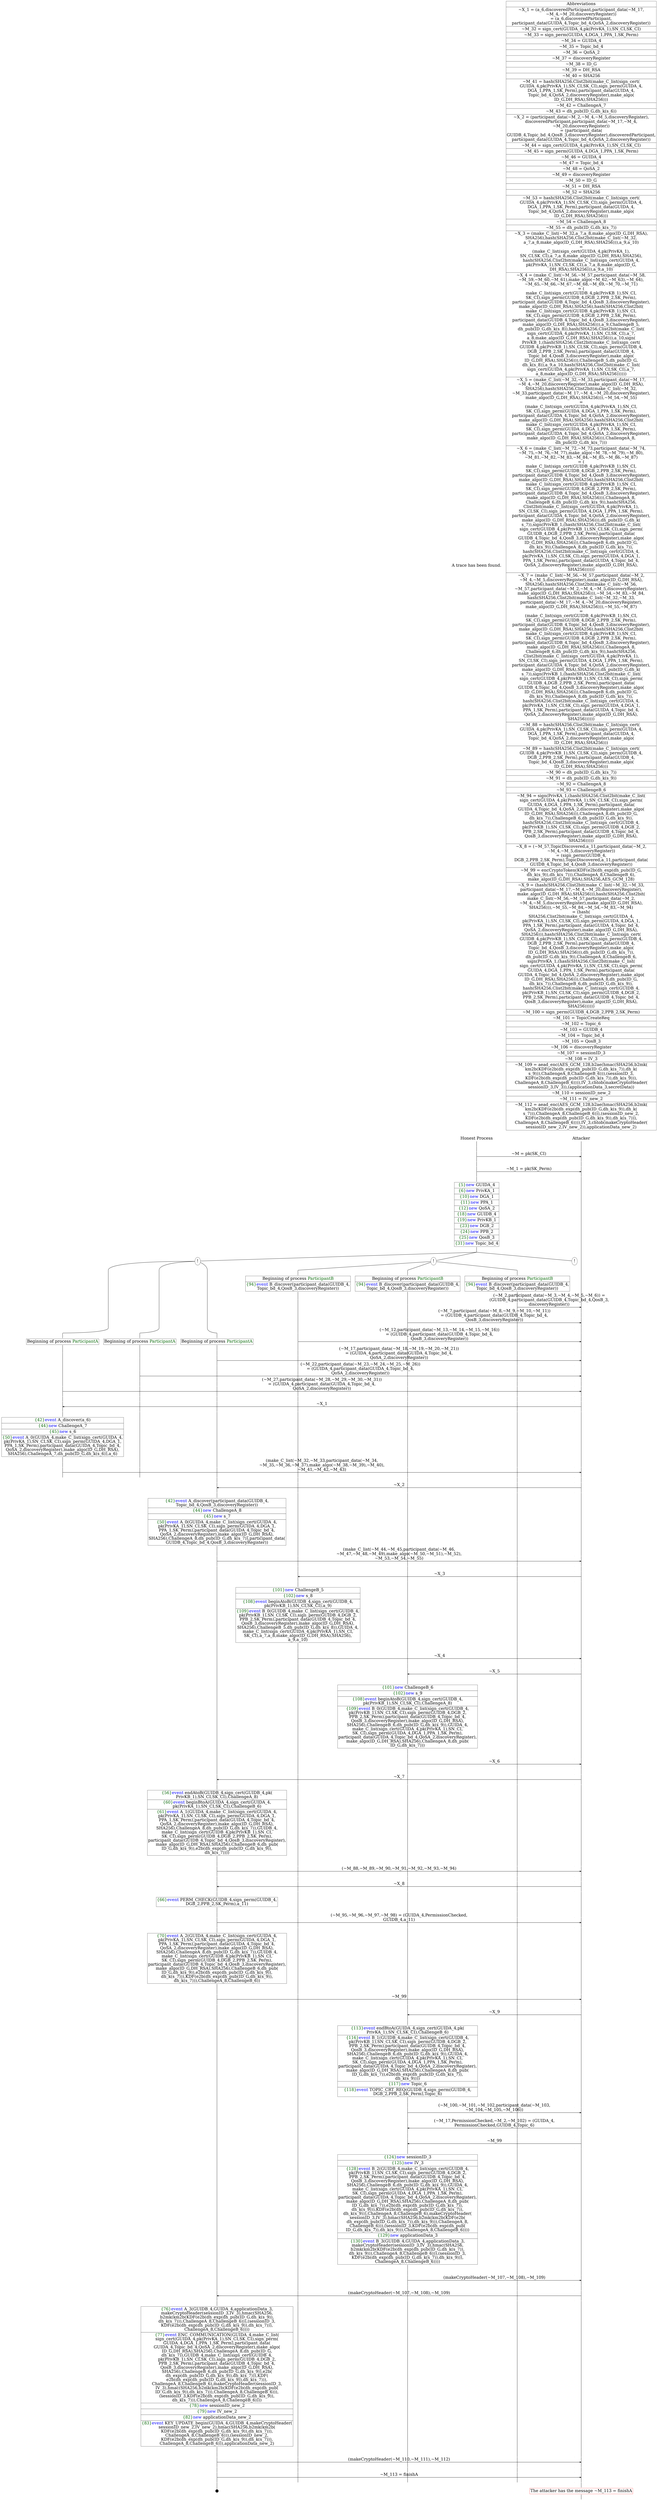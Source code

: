 digraph {
graph [ordering = out]
edge [arrowhead = none, penwidth = 1.6, fontsize = 30]
node [shape = point, width = 0, height = 0, fontsize = 30]
Trace [label = <A trace has been found.<br/>
>, shape = plaintext]
P0__0 [label = "Honest Process", shape = plaintext]
P__0 [label = "Attacker", shape = plaintext]
Trace -> P0__0 [label = "", style = invisible, weight = 100]{rank = same; P0__0 P__0}
P0__0 -> P0__1 [label = <>, weight = 100]
P0__1 -> P0__2 [label = <>, weight = 100]
P__0 -> P__1 [label = <>, weight = 100]
{rank = same; P__1 P0__2}
P0__2 -> P0__3 [label = <>, weight = 100]
P__1 -> P__2 [label = <>, weight = 100]
{rank = same; P__2 P0__3}
P0__3 -> P__2 [label = <~M = pk(SK_CI)>, arrowhead = normal]
P0__3 -> P0__4 [label = <>, weight = 100]
P__2 -> P__3 [label = <>, weight = 100]
{rank = same; P__3 P0__4}
P0__4 -> P0__5 [label = <>, weight = 100]
P__3 -> P__4 [label = <>, weight = 100]
{rank = same; P__4 P0__5}
P0__5 -> P0__6 [label = <>, weight = 100]
P__4 -> P__5 [label = <>, weight = 100]
{rank = same; P__5 P0__6}
P0__6 -> P__5 [label = <~M_1 = pk(SK_Perm)>, arrowhead = normal]
P0__6 -> P0__7 [label = <>, weight = 100]
P__5 -> P__6 [label = <>, weight = 100]
{rank = same; P__6 P0__7}
P0__7 -> P0__8 [label = <>, weight = 100]
P0__8 [shape = plaintext, label = <<TABLE BORDER="0" CELLBORDER="1" CELLSPACING="0" CELLPADDING="4"> <TR><TD><FONT COLOR="darkgreen">{5}</FONT><FONT COLOR="blue">new </FONT>GUIDA_4</TD></TR><TR><TD><FONT COLOR="darkgreen">{6}</FONT><FONT COLOR="blue">new </FONT>PrivKA_1</TD></TR><TR><TD><FONT COLOR="darkgreen">{10}</FONT><FONT COLOR="blue">new </FONT>DGA_1</TD></TR><TR><TD><FONT COLOR="darkgreen">{11}</FONT><FONT COLOR="blue">new </FONT>PPA_1</TD></TR><TR><TD><FONT COLOR="darkgreen">{12}</FONT><FONT COLOR="blue">new </FONT>QoSA_2</TD></TR><TR><TD><FONT COLOR="darkgreen">{18}</FONT><FONT COLOR="blue">new </FONT>GUIDB_4</TD></TR><TR><TD><FONT COLOR="darkgreen">{19}</FONT><FONT COLOR="blue">new </FONT>PrivKB_1</TD></TR><TR><TD><FONT COLOR="darkgreen">{23}</FONT><FONT COLOR="blue">new </FONT>DGB_2</TD></TR><TR><TD><FONT COLOR="darkgreen">{24}</FONT><FONT COLOR="blue">new </FONT>PPB_2</TD></TR><TR><TD><FONT COLOR="darkgreen">{25}</FONT><FONT COLOR="blue">new </FONT>QosB_3</TD></TR><TR><TD><FONT COLOR="darkgreen">{31}</FONT><FONT COLOR="blue">new </FONT>Topic_bd_4</TD></TR></TABLE>>]
P0__8 -> P0__9 [label = <>, weight = 100]
/*RPar */
P0__9 -> P0_2__9 [label = <>]
P0__9 -> P0_1__9 [label = <>]
P0__9 -> P0_0__9 [label = <>]
P0__9 [label = "", fixedsize = false, width = 0, height = 0, shape = none]
{rank = same; P0_0__9 P0_1__9 P0_2__9}
P0_0__9 [label = "!", shape = ellipse]
P0_1__9 [label = "!", shape = ellipse]
{rank = same; P0_1_2__9 P0_1_1__9 P0_1_0__9}
P0_1_2__9 [label = "", fixedsize = false, width = 0, height = 0, shape = none]
P0_1__9 -> P0_1_2__9 [label = <>]
P0_1_1__9 [label = "", fixedsize = false, width = 0, height = 0, shape = none]
P0_1__9 -> P0_1_1__9 [label = <>]
P0_1_0__9 [label = "", fixedsize = false, width = 0, height = 0, shape = none]
P0_1__9 -> P0_1_0__9 [label = <>]
P0_1_0__9 -> P0_1_0__10 [label = <>, weight = 100]
P0_1_0__10 [shape = plaintext, label = <<TABLE BORDER="0" CELLBORDER="1" CELLSPACING="0" CELLPADDING="4"> <TR><TD>Beginning of process <FONT COLOR="darkgreen">ParticipantB</FONT></TD></TR><TR><TD><FONT COLOR="darkgreen">{94}</FONT><FONT COLOR="blue">event</FONT> B_discover(participant_data(GUIDB_4,<br/>
Topic_bd_4,QosB_3,discoveryRegister))</TD></TR></TABLE>>]
P0_1_0__10 -> P0_1_0__11 [label = <>, weight = 100]
P0_1_0__11 -> P0_1_0__12 [label = <>, weight = 100]
P0_0__10 [label = "", style = invisible]
P0_0__9 -> P0_0__10 [label = <>, weight = 100, style = invisible]
P__6 -> P__7 [label = <>, weight = 100]
{rank = same; P__7 P0_0__10 P0_1_0__12}
P0_1_0__12 -> P0_1_0__13 [label = <>, weight = 100]
P__7 -> P__8 [label = <>, weight = 100]
{rank = same; P__8 P0_1_0__13}
P0_1_0__13 -> P__8 [label = <(~M_2,participant_data(~M_3,~M_4,~M_5,~M_6)) =<br/>
(GUIDB_4,participant_data(GUIDB_4,Topic_bd_4,QosB_3,<br/>
discoveryRegister))>, arrowhead = normal]
P0_1_0__13 -> P0_1_0__14 [label = <>, weight = 100]
P0_0__11 [label = "", style = invisible]
P0_0__10 -> P0_0__11 [label = <>, weight = 100, style = invisible]
P__8 -> P__9 [label = <>, weight = 100]
{rank = same; P__9 P0_0__11 P0_1_0__14}
P0_1_1__9 -> P0_1_1__10 [label = <>, weight = 100]
P0_1_1__10 [shape = plaintext, label = <<TABLE BORDER="0" CELLBORDER="1" CELLSPACING="0" CELLPADDING="4"> <TR><TD>Beginning of process <FONT COLOR="darkgreen">ParticipantB</FONT></TD></TR><TR><TD><FONT COLOR="darkgreen">{94}</FONT><FONT COLOR="blue">event</FONT> B_discover(participant_data(GUIDB_4,<br/>
Topic_bd_4,QosB_3,discoveryRegister))</TD></TR></TABLE>>]
P0_1_1__10 -> P0_1_1__11 [label = <>, weight = 100]
P0_1_1__11 -> P0_1_1__12 [label = <>, weight = 100]
P0_1_0__14 -> P0_1_0__15 [label = <>, weight = 100]
P0_0__12 [label = "", style = invisible]
P0_0__11 -> P0_0__12 [label = <>, weight = 100, style = invisible]
P__9 -> P__10 [label = <>, weight = 100]
{rank = same; P__10 P0_0__12 P0_1_0__15 P0_1_1__12}
P0_1_1__12 -> P0_1_1__13 [label = <>, weight = 100]
P__10 -> P__11 [label = <>, weight = 100]
{rank = same; P__11 P0_1_1__13}
P0_1_1__13 -> P__11 [label = <(~M_7,participant_data(~M_8,~M_9,~M_10,~M_11))<br/>
= (GUIDB_4,participant_data(GUIDB_4,Topic_bd_4,<br/>
QosB_3,discoveryRegister))>, arrowhead = normal]
P0_1_1__13 -> P0_1_1__14 [label = <>, weight = 100]
P0_1_0__15 -> P0_1_0__16 [label = <>, weight = 100]
P0_0__13 [label = "", style = invisible]
P0_0__12 -> P0_0__13 [label = <>, weight = 100, style = invisible]
P__11 -> P__12 [label = <>, weight = 100]
{rank = same; P__12 P0_0__13 P0_1_0__16 P0_1_1__14}
P0_1_2__9 -> P0_1_2__10 [label = <>, weight = 100]
P0_1_2__10 [shape = plaintext, label = <<TABLE BORDER="0" CELLBORDER="1" CELLSPACING="0" CELLPADDING="4"> <TR><TD>Beginning of process <FONT COLOR="darkgreen">ParticipantB</FONT></TD></TR><TR><TD><FONT COLOR="darkgreen">{94}</FONT><FONT COLOR="blue">event</FONT> B_discover(participant_data(GUIDB_4,<br/>
Topic_bd_4,QosB_3,discoveryRegister))</TD></TR></TABLE>>]
P0_1_2__10 -> P0_1_2__11 [label = <>, weight = 100]
P0_1_2__11 -> P0_1_2__12 [label = <>, weight = 100]
P0_1_1__14 -> P0_1_1__15 [label = <>, weight = 100]
P0_1_0__16 -> P0_1_0__17 [label = <>, weight = 100]
P0_0__14 [label = "", style = invisible]
P0_0__13 -> P0_0__14 [label = <>, weight = 100, style = invisible]
P__12 -> P__13 [label = <>, weight = 100]
{rank = same; P__13 P0_0__14 P0_1_0__17 P0_1_1__15 P0_1_2__12}
P0_1_2__12 -> P0_1_2__13 [label = <>, weight = 100]
P__13 -> P__14 [label = <>, weight = 100]
{rank = same; P__14 P0_1_2__13}
P0_1_2__13 -> P__14 [label = <(~M_12,participant_data(~M_13,~M_14,~M_15,~M_16))<br/>
= (GUIDB_4,participant_data(GUIDB_4,Topic_bd_4,<br/>
QosB_3,discoveryRegister))>, arrowhead = normal]
P0_1_2__13 -> P0_1_2__14 [label = <>, weight = 100]
P0_1_1__15 -> P0_1_1__16 [label = <>, weight = 100]
P0_1_0__17 -> P0_1_0__18 [label = <>, weight = 100]
P0_0__15 [label = "", style = invisible]
P0_0__14 -> P0_0__15 [label = <>, weight = 100, style = invisible]
P__14 -> P__15 [label = <>, weight = 100]
{rank = same; P__15 P0_0__15 P0_1_0__18 P0_1_1__16 P0_1_2__14}
P0_2__9 [label = "!", shape = ellipse]
{rank = same; P0_2_2__9 P0_2_1__9 P0_2_0__9}
P0_2_2__9 [label = "", fixedsize = false, width = 0, height = 0, shape = none]
P0_2__9 -> P0_2_2__9 [label = <>]
P0_2_1__9 [label = "", fixedsize = false, width = 0, height = 0, shape = none]
P0_2__9 -> P0_2_1__9 [label = <>]
P0_2_0__9 [label = "", fixedsize = false, width = 0, height = 0, shape = none]
P0_2__9 -> P0_2_0__9 [label = <>]
P0_2_0__9 -> P0_2_0__10 [label = <>, weight = 100]
P0_2_0__10 [shape = plaintext, label = <<TABLE BORDER="0" CELLBORDER="1" CELLSPACING="0" CELLPADDING="4"> <TR><TD>Beginning of process <FONT COLOR="darkgreen">ParticipantA</FONT></TD></TR></TABLE>>]
P0_2_0__10 -> P0_2_0__11 [label = <>, weight = 100]
P0_2_0__11 -> P0_2_0__12 [label = <>, weight = 100]
P0_1_2__14 -> P0_1_2__15 [label = <>, weight = 100]
P0_1_1__16 -> P0_1_1__17 [label = <>, weight = 100]
P0_1_0__18 -> P0_1_0__19 [label = <>, weight = 100]
P0_0__16 [label = "", style = invisible]
P0_0__15 -> P0_0__16 [label = <>, weight = 100, style = invisible]
P__15 -> P__16 [label = <>, weight = 100]
{rank = same; P__16 P0_0__16 P0_1_0__19 P0_1_1__17 P0_1_2__15 P0_2_0__12}
P0_2_0__12 -> P0_2_0__13 [label = <>, weight = 100]
P__16 -> P__17 [label = <>, weight = 100]
{rank = same; P__17 P0_2_0__13}
P0_2_0__13 -> P__17 [label = <(~M_17,participant_data(~M_18,~M_19,~M_20,~M_21))<br/>
= (GUIDA_4,participant_data(GUIDA_4,Topic_bd_4,<br/>
QoSA_2,discoveryRegister))>, arrowhead = normal]
P0_2_0__13 -> P0_2_0__14 [label = <>, weight = 100]
P0_1_2__15 -> P0_1_2__16 [label = <>, weight = 100]
P0_1_1__17 -> P0_1_1__18 [label = <>, weight = 100]
P0_1_0__19 -> P0_1_0__20 [label = <>, weight = 100]
P0_0__17 [label = "", style = invisible]
P0_0__16 -> P0_0__17 [label = <>, weight = 100, style = invisible]
P__17 -> P__18 [label = <>, weight = 100]
{rank = same; P__18 P0_0__17 P0_1_0__20 P0_1_1__18 P0_1_2__16 P0_2_0__14}
P0_2_1__9 -> P0_2_1__10 [label = <>, weight = 100]
P0_2_1__10 [shape = plaintext, label = <<TABLE BORDER="0" CELLBORDER="1" CELLSPACING="0" CELLPADDING="4"> <TR><TD>Beginning of process <FONT COLOR="darkgreen">ParticipantA</FONT></TD></TR></TABLE>>]
P0_2_1__10 -> P0_2_1__11 [label = <>, weight = 100]
P0_2_1__11 -> P0_2_1__12 [label = <>, weight = 100]
P0_2_0__14 -> P0_2_0__15 [label = <>, weight = 100]
P0_1_2__16 -> P0_1_2__17 [label = <>, weight = 100]
P0_1_1__18 -> P0_1_1__19 [label = <>, weight = 100]
P0_1_0__20 -> P0_1_0__21 [label = <>, weight = 100]
P0_0__18 [label = "", style = invisible]
P0_0__17 -> P0_0__18 [label = <>, weight = 100, style = invisible]
P__18 -> P__19 [label = <>, weight = 100]
{rank = same; P__19 P0_0__18 P0_1_0__21 P0_1_1__19 P0_1_2__17 P0_2_0__15 P0_2_1__12}
P0_2_1__12 -> P0_2_1__13 [label = <>, weight = 100]
P__19 -> P__20 [label = <>, weight = 100]
{rank = same; P__20 P0_2_1__13}
P0_2_1__13 -> P__20 [label = <(~M_22,participant_data(~M_23,~M_24,~M_25,~M_26))<br/>
= (GUIDA_4,participant_data(GUIDA_4,Topic_bd_4,<br/>
QoSA_2,discoveryRegister))>, arrowhead = normal]
P0_2_1__13 -> P0_2_1__14 [label = <>, weight = 100]
P0_2_0__15 -> P0_2_0__16 [label = <>, weight = 100]
P0_1_2__17 -> P0_1_2__18 [label = <>, weight = 100]
P0_1_1__19 -> P0_1_1__20 [label = <>, weight = 100]
P0_1_0__21 -> P0_1_0__22 [label = <>, weight = 100]
P0_0__19 [label = "", style = invisible]
P0_0__18 -> P0_0__19 [label = <>, weight = 100, style = invisible]
P__20 -> P__21 [label = <>, weight = 100]
{rank = same; P__21 P0_0__19 P0_1_0__22 P0_1_1__20 P0_1_2__18 P0_2_0__16 P0_2_1__14}
P0_2_2__9 -> P0_2_2__10 [label = <>, weight = 100]
P0_2_2__10 [shape = plaintext, label = <<TABLE BORDER="0" CELLBORDER="1" CELLSPACING="0" CELLPADDING="4"> <TR><TD>Beginning of process <FONT COLOR="darkgreen">ParticipantA</FONT></TD></TR></TABLE>>]
P0_2_2__10 -> P0_2_2__11 [label = <>, weight = 100]
P0_2_2__11 -> P0_2_2__12 [label = <>, weight = 100]
P0_2_1__14 -> P0_2_1__15 [label = <>, weight = 100]
P0_2_0__16 -> P0_2_0__17 [label = <>, weight = 100]
P0_1_2__18 -> P0_1_2__19 [label = <>, weight = 100]
P0_1_1__20 -> P0_1_1__21 [label = <>, weight = 100]
P0_1_0__22 -> P0_1_0__23 [label = <>, weight = 100]
P0_0__20 [label = "", style = invisible]
P0_0__19 -> P0_0__20 [label = <>, weight = 100, style = invisible]
P__21 -> P__22 [label = <>, weight = 100]
{rank = same; P__22 P0_0__20 P0_1_0__23 P0_1_1__21 P0_1_2__19 P0_2_0__17 P0_2_1__15 P0_2_2__12}
P0_2_2__12 -> P0_2_2__13 [label = <>, weight = 100]
P__22 -> P__23 [label = <>, weight = 100]
{rank = same; P__23 P0_2_2__13}
P0_2_2__13 -> P__23 [label = <(~M_27,participant_data(~M_28,~M_29,~M_30,~M_31))<br/>
= (GUIDA_4,participant_data(GUIDA_4,Topic_bd_4,<br/>
QoSA_2,discoveryRegister))>, arrowhead = normal]
P0_2_2__13 -> P0_2_2__14 [label = <>, weight = 100]
P0_2_1__15 -> P0_2_1__16 [label = <>, weight = 100]
P0_2_0__17 -> P0_2_0__18 [label = <>, weight = 100]
P0_1_2__19 -> P0_1_2__20 [label = <>, weight = 100]
P0_1_1__21 -> P0_1_1__22 [label = <>, weight = 100]
P0_1_0__23 -> P0_1_0__24 [label = <>, weight = 100]
P0_0__21 [label = "", style = invisible]
P0_0__20 -> P0_0__21 [label = <>, weight = 100, style = invisible]
P__23 -> P__24 [label = <>, weight = 100]
{rank = same; P__24 P0_0__21 P0_1_0__24 P0_1_1__22 P0_1_2__20 P0_2_0__18 P0_2_1__16 P0_2_2__14}
P0_2_2__14 -> P0_2_2__15 [label = <>, weight = 100]
P0_2_1__16 -> P0_2_1__17 [label = <>, weight = 100]
P0_2_0__18 -> P0_2_0__19 [label = <>, weight = 100]
P0_1_2__20 -> P0_1_2__21 [label = <>, weight = 100]
P0_1_1__22 -> P0_1_1__23 [label = <>, weight = 100]
P0_1_0__24 -> P0_1_0__25 [label = <>, weight = 100]
P0_0__22 [label = "", style = invisible]
P0_0__21 -> P0_0__22 [label = <>, weight = 100, style = invisible]
P__24 -> P__25 [label = <>, weight = 100]
{rank = same; P__25 P0_0__22 P0_1_0__25 P0_1_1__23 P0_1_2__21 P0_2_0__19 P0_2_1__17 P0_2_2__15}
P0_2_2__15 -> P0_2_2__16 [label = <>, weight = 100]
P__25 -> P__26 [label = <>, weight = 100]
{rank = same; P__26 P0_2_2__16}
P0_2_2__16 -> P__26 [label = <~X_1>, dir = back, arrowhead = normal]
P0_2_2__16 -> P0_2_2__17 [label = <>, weight = 100]
P0_2_1__17 -> P0_2_1__18 [label = <>, weight = 100]
P0_2_0__19 -> P0_2_0__20 [label = <>, weight = 100]
P0_1_2__21 -> P0_1_2__22 [label = <>, weight = 100]
P0_1_1__23 -> P0_1_1__24 [label = <>, weight = 100]
P0_1_0__25 -> P0_1_0__26 [label = <>, weight = 100]
P0_0__23 [label = "", style = invisible]
P0_0__22 -> P0_0__23 [label = <>, weight = 100, style = invisible]
P__26 -> P__27 [label = <>, weight = 100]
{rank = same; P__27 P0_0__23 P0_1_0__26 P0_1_1__24 P0_1_2__22 P0_2_0__20 P0_2_1__18 P0_2_2__17}
P0_2_2__17 -> P0_2_2__18 [label = <>, weight = 100]
P0_2_2__18 [shape = plaintext, label = <<TABLE BORDER="0" CELLBORDER="1" CELLSPACING="0" CELLPADDING="4"> <TR><TD><FONT COLOR="darkgreen">{42}</FONT><FONT COLOR="blue">event</FONT> A_discover(a_6)</TD></TR><TR><TD><FONT COLOR="darkgreen">{44}</FONT><FONT COLOR="blue">new </FONT>ChallengeA_7</TD></TR><TR><TD><FONT COLOR="darkgreen">{45}</FONT><FONT COLOR="blue">new </FONT>s_6</TD></TR><TR><TD><FONT COLOR="darkgreen">{50}</FONT><FONT COLOR="blue">event</FONT> A_0(GUIDA_4,make_C_list(sign_cert(GUIDA_4,<br/>
pk(PrivKA_1),SN_CI,SK_CI),sign_perm(GUIDA_4,DGA_1,<br/>
PPA_1,SK_Perm),participant_data(GUIDA_4,Topic_bd_4,<br/>
QoSA_2,discoveryRegister),make_algo(ID_G,DH_RSA),<br/>
SHA256),ChallengeA_7,dh_pub(ID_G,dh_k(s_6)),a_6)<br/>
</TD></TR></TABLE>>]
P0_2_2__18 -> P0_2_2__19 [label = <>, weight = 100]
P0_2_2__19 -> P0_2_2__20 [label = <>, weight = 100]
P0_2_1__18 -> P0_2_1__19 [label = <>, weight = 100]
P0_2_0__20 -> P0_2_0__21 [label = <>, weight = 100]
P0_1_2__22 -> P0_1_2__23 [label = <>, weight = 100]
P0_1_1__24 -> P0_1_1__25 [label = <>, weight = 100]
P0_1_0__26 -> P0_1_0__27 [label = <>, weight = 100]
P0_0__24 [label = "", style = invisible]
P0_0__23 -> P0_0__24 [label = <>, weight = 100, style = invisible]
P__27 -> P__28 [label = <>, weight = 100]
{rank = same; P__28 P0_0__24 P0_1_0__27 P0_1_1__25 P0_1_2__23 P0_2_0__21 P0_2_1__19 P0_2_2__20}
P0_2_2__20 -> P0_2_2__21 [label = <>, weight = 100]
P__28 -> P__29 [label = <>, weight = 100]
{rank = same; P__29 P0_2_2__21}
P0_2_2__21 -> P__29 [label = <(make_C_list(~M_32,~M_33,participant_data(~M_34,<br/>
~M_35,~M_36,~M_37),make_algo(~M_38,~M_39),~M_40),<br/>
~M_41,~M_42,~M_43)>, arrowhead = normal]
P0_2_2__21 -> P0_2_2__22 [label = <>, weight = 100]
P0_2_1__19 -> P0_2_1__20 [label = <>, weight = 100]
P0_2_0__21 -> P0_2_0__22 [label = <>, weight = 100]
P0_1_2__23 -> P0_1_2__24 [label = <>, weight = 100]
P0_1_1__25 -> P0_1_1__26 [label = <>, weight = 100]
P0_1_0__27 -> P0_1_0__28 [label = <>, weight = 100]
P0_0__25 [label = "", style = invisible]
P0_0__24 -> P0_0__25 [label = <>, weight = 100, style = invisible]
P__29 -> P__30 [label = <>, weight = 100]
{rank = same; P__30 P0_0__25 P0_1_0__28 P0_1_1__26 P0_1_2__24 P0_2_0__22 P0_2_1__20 P0_2_2__22}
P0_2_0__22 -> P0_2_0__23 [label = <>, weight = 100]
P0_1_2__24 -> P0_1_2__25 [label = <>, weight = 100]
P0_1_1__26 -> P0_1_1__27 [label = <>, weight = 100]
P0_1_0__28 -> P0_1_0__29 [label = <>, weight = 100]
P0_0__26 [label = "", style = invisible]
P0_0__25 -> P0_0__26 [label = <>, weight = 100, style = invisible]
P__30 -> P__31 [label = <>, weight = 100]
{rank = same; P__31 P0_0__26 P0_1_0__29 P0_1_1__27 P0_1_2__25 P0_2_0__23}
P0_2_0__23 -> P0_2_0__24 [label = <>, weight = 100]
P__31 -> P__32 [label = <>, weight = 100]
{rank = same; P__32 P0_2_0__24}
P0_2_0__24 -> P__32 [label = <~X_2>, dir = back, arrowhead = normal]
P0_2_0__24 -> P0_2_0__25 [label = <>, weight = 100]
P0_1_2__25 -> P0_1_2__26 [label = <>, weight = 100]
P0_1_1__27 -> P0_1_1__28 [label = <>, weight = 100]
P0_1_0__29 -> P0_1_0__30 [label = <>, weight = 100]
P0_0__27 [label = "", style = invisible]
P0_0__26 -> P0_0__27 [label = <>, weight = 100, style = invisible]
P__32 -> P__33 [label = <>, weight = 100]
{rank = same; P__33 P0_0__27 P0_1_0__30 P0_1_1__28 P0_1_2__26 P0_2_0__25}
P0_2_0__25 -> P0_2_0__26 [label = <>, weight = 100]
P0_2_0__26 [shape = plaintext, label = <<TABLE BORDER="0" CELLBORDER="1" CELLSPACING="0" CELLPADDING="4"> <TR><TD><FONT COLOR="darkgreen">{42}</FONT><FONT COLOR="blue">event</FONT> A_discover(participant_data(GUIDB_4,<br/>
Topic_bd_4,QosB_3,discoveryRegister))</TD></TR><TR><TD><FONT COLOR="darkgreen">{44}</FONT><FONT COLOR="blue">new </FONT>ChallengeA_8</TD></TR><TR><TD><FONT COLOR="darkgreen">{45}</FONT><FONT COLOR="blue">new </FONT>s_7</TD></TR><TR><TD><FONT COLOR="darkgreen">{50}</FONT><FONT COLOR="blue">event</FONT> A_0(GUIDA_4,make_C_list(sign_cert(GUIDA_4,<br/>
pk(PrivKA_1),SN_CI,SK_CI),sign_perm(GUIDA_4,DGA_1,<br/>
PPA_1,SK_Perm),participant_data(GUIDA_4,Topic_bd_4,<br/>
QoSA_2,discoveryRegister),make_algo(ID_G,DH_RSA),<br/>
SHA256),ChallengeA_8,dh_pub(ID_G,dh_k(s_7)),participant_data(<br/>
GUIDB_4,Topic_bd_4,QosB_3,discoveryRegister))</TD></TR></TABLE>>]
P0_2_0__26 -> P0_2_0__27 [label = <>, weight = 100]
P0_2_0__27 -> P0_2_0__28 [label = <>, weight = 100]
P0_1_2__26 -> P0_1_2__27 [label = <>, weight = 100]
P0_1_1__28 -> P0_1_1__29 [label = <>, weight = 100]
P0_1_0__30 -> P0_1_0__31 [label = <>, weight = 100]
P0_0__28 [label = "", style = invisible]
P0_0__27 -> P0_0__28 [label = <>, weight = 100, style = invisible]
P__33 -> P__34 [label = <>, weight = 100]
{rank = same; P__34 P0_0__28 P0_1_0__31 P0_1_1__29 P0_1_2__27 P0_2_0__28}
P0_2_0__28 -> P0_2_0__29 [label = <>, weight = 100]
P__34 -> P__35 [label = <>, weight = 100]
{rank = same; P__35 P0_2_0__29}
P0_2_0__29 -> P__35 [label = <(make_C_list(~M_44,~M_45,participant_data(~M_46,<br/>
~M_47,~M_48,~M_49),make_algo(~M_50,~M_51),~M_52),<br/>
~M_53,~M_54,~M_55)>, arrowhead = normal]
P0_2_0__29 -> P0_2_0__30 [label = <>, weight = 100]
P0_1_2__27 -> P0_1_2__28 [label = <>, weight = 100]
P0_1_1__29 -> P0_1_1__30 [label = <>, weight = 100]
P0_1_0__31 -> P0_1_0__32 [label = <>, weight = 100]
P0_0__29 [label = "", style = invisible]
P0_0__28 -> P0_0__29 [label = <>, weight = 100, style = invisible]
P__35 -> P__36 [label = <>, weight = 100]
{rank = same; P__36 P0_0__29 P0_1_0__32 P0_1_1__30 P0_1_2__28 P0_2_0__30}
P0_1_2__28 -> P0_1_2__29 [label = <>, weight = 100]
P0_1_1__30 -> P0_1_1__31 [label = <>, weight = 100]
P0_1_0__32 -> P0_1_0__33 [label = <>, weight = 100]
P0_0__30 [label = "", style = invisible]
P0_0__29 -> P0_0__30 [label = <>, weight = 100, style = invisible]
P__36 -> P__37 [label = <>, weight = 100]
{rank = same; P__37 P0_0__30 P0_1_0__33 P0_1_1__31 P0_1_2__29}
P0_1_2__29 -> P0_1_2__30 [label = <>, weight = 100]
P__37 -> P__38 [label = <>, weight = 100]
{rank = same; P__38 P0_1_2__30}
P0_1_2__30 -> P__38 [label = <~X_3>, dir = back, arrowhead = normal]
P0_1_2__30 -> P0_1_2__31 [label = <>, weight = 100]
P0_1_1__31 -> P0_1_1__32 [label = <>, weight = 100]
P0_1_0__33 -> P0_1_0__34 [label = <>, weight = 100]
P0_0__31 [label = "", style = invisible]
P0_0__30 -> P0_0__31 [label = <>, weight = 100, style = invisible]
P__38 -> P__39 [label = <>, weight = 100]
{rank = same; P__39 P0_0__31 P0_1_0__34 P0_1_1__32 P0_1_2__31}
P0_1_2__31 -> P0_1_2__32 [label = <>, weight = 100]
P0_1_2__32 [shape = plaintext, label = <<TABLE BORDER="0" CELLBORDER="1" CELLSPACING="0" CELLPADDING="4"> <TR><TD><FONT COLOR="darkgreen">{101}</FONT><FONT COLOR="blue">new </FONT>ChallengeB_5</TD></TR><TR><TD><FONT COLOR="darkgreen">{102}</FONT><FONT COLOR="blue">new </FONT>s_8</TD></TR><TR><TD><FONT COLOR="darkgreen">{108}</FONT><FONT COLOR="blue">event</FONT> beginAtoB(GUIDB_4,sign_cert(GUIDB_4,<br/>
pk(PrivKB_1),SN_CI,SK_CI),a_9)</TD></TR><TR><TD><FONT COLOR="darkgreen">{109}</FONT><FONT COLOR="blue">event</FONT> B_0(GUIDB_4,make_C_list(sign_cert(GUIDB_4,<br/>
pk(PrivKB_1),SN_CI,SK_CI),sign_perm(GUIDB_4,DGB_2,<br/>
PPB_2,SK_Perm),participant_data(GUIDB_4,Topic_bd_4,<br/>
QosB_3,discoveryRegister),make_algo(ID_G,DH_RSA),<br/>
SHA256),ChallengeB_5,dh_pub(ID_G,dh_k(s_8)),GUIDA_4,<br/>
make_C_list(sign_cert(GUIDA_4,pk(PrivKA_1),SN_CI,<br/>
SK_CI),a_7,a_8,make_algo(ID_G,DH_RSA),SHA256),<br/>
a_9,a_10)</TD></TR></TABLE>>]
P0_1_2__32 -> P0_1_2__33 [label = <>, weight = 100]
P0_1_2__33 -> P0_1_2__34 [label = <>, weight = 100]
P0_1_1__32 -> P0_1_1__33 [label = <>, weight = 100]
P0_1_0__34 -> P0_1_0__35 [label = <>, weight = 100]
P0_0__32 [label = "", style = invisible]
P0_0__31 -> P0_0__32 [label = <>, weight = 100, style = invisible]
P__39 -> P__40 [label = <>, weight = 100]
{rank = same; P__40 P0_0__32 P0_1_0__35 P0_1_1__33 P0_1_2__34}
P0_1_2__34 -> P0_1_2__35 [label = <>, weight = 100]
P__40 -> P__41 [label = <>, weight = 100]
{rank = same; P__41 P0_1_2__35}
P0_1_2__35 -> P__41 [label = <~X_4>, arrowhead = normal]
P0_1_2__35 -> P0_1_2__36 [label = <>, weight = 100]
P0_1_1__33 -> P0_1_1__34 [label = <>, weight = 100]
P0_1_0__35 -> P0_1_0__36 [label = <>, weight = 100]
P0_0__33 [label = "", style = invisible]
P0_0__32 -> P0_0__33 [label = <>, weight = 100, style = invisible]
P__41 -> P__42 [label = <>, weight = 100]
{rank = same; P__42 P0_0__33 P0_1_0__36 P0_1_1__34 P0_1_2__36}
P0_1_1__34 -> P0_1_1__35 [label = <>, weight = 100]
P0_1_0__36 -> P0_1_0__37 [label = <>, weight = 100]
P0_0__34 [label = "", style = invisible]
P0_0__33 -> P0_0__34 [label = <>, weight = 100, style = invisible]
P__42 -> P__43 [label = <>, weight = 100]
{rank = same; P__43 P0_0__34 P0_1_0__37 P0_1_1__35}
P0_1_1__35 -> P0_1_1__36 [label = <>, weight = 100]
P__43 -> P__44 [label = <>, weight = 100]
{rank = same; P__44 P0_1_1__36}
P0_1_1__36 -> P__44 [label = <~X_5>, dir = back, arrowhead = normal]
P0_1_1__36 -> P0_1_1__37 [label = <>, weight = 100]
P0_1_0__37 -> P0_1_0__38 [label = <>, weight = 100]
P0_0__35 [label = "", style = invisible]
P0_0__34 -> P0_0__35 [label = <>, weight = 100, style = invisible]
P__44 -> P__45 [label = <>, weight = 100]
{rank = same; P__45 P0_0__35 P0_1_0__38 P0_1_1__37}
P0_1_1__37 -> P0_1_1__38 [label = <>, weight = 100]
P0_1_1__38 [shape = plaintext, label = <<TABLE BORDER="0" CELLBORDER="1" CELLSPACING="0" CELLPADDING="4"> <TR><TD><FONT COLOR="darkgreen">{101}</FONT><FONT COLOR="blue">new </FONT>ChallengeB_6</TD></TR><TR><TD><FONT COLOR="darkgreen">{102}</FONT><FONT COLOR="blue">new </FONT>s_9</TD></TR><TR><TD><FONT COLOR="darkgreen">{108}</FONT><FONT COLOR="blue">event</FONT> beginAtoB(GUIDB_4,sign_cert(GUIDB_4,<br/>
pk(PrivKB_1),SN_CI,SK_CI),ChallengeA_8)</TD></TR><TR><TD><FONT COLOR="darkgreen">{109}</FONT><FONT COLOR="blue">event</FONT> B_0(GUIDB_4,make_C_list(sign_cert(GUIDB_4,<br/>
pk(PrivKB_1),SN_CI,SK_CI),sign_perm(GUIDB_4,DGB_2,<br/>
PPB_2,SK_Perm),participant_data(GUIDB_4,Topic_bd_4,<br/>
QosB_3,discoveryRegister),make_algo(ID_G,DH_RSA),<br/>
SHA256),ChallengeB_6,dh_pub(ID_G,dh_k(s_9)),GUIDA_4,<br/>
make_C_list(sign_cert(GUIDA_4,pk(PrivKA_1),SN_CI,<br/>
SK_CI),sign_perm(GUIDA_4,DGA_1,PPA_1,SK_Perm),<br/>
participant_data(GUIDA_4,Topic_bd_4,QoSA_2,discoveryRegister),<br/>
make_algo(ID_G,DH_RSA),SHA256),ChallengeA_8,dh_pub(<br/>
ID_G,dh_k(s_7)))</TD></TR></TABLE>>]
P0_1_1__38 -> P0_1_1__39 [label = <>, weight = 100]
P0_1_1__39 -> P0_1_1__40 [label = <>, weight = 100]
P0_1_0__38 -> P0_1_0__39 [label = <>, weight = 100]
P0_0__36 [label = "", style = invisible]
P0_0__35 -> P0_0__36 [label = <>, weight = 100, style = invisible]
P__45 -> P__46 [label = <>, weight = 100]
{rank = same; P__46 P0_0__36 P0_1_0__39 P0_1_1__40}
P0_1_1__40 -> P0_1_1__41 [label = <>, weight = 100]
P__46 -> P__47 [label = <>, weight = 100]
{rank = same; P__47 P0_1_1__41}
P0_1_1__41 -> P__47 [label = <~X_6>, arrowhead = normal]
P0_1_1__41 -> P0_1_1__42 [label = <>, weight = 100]
P0_1_0__39 -> P0_1_0__40 [label = <>, weight = 100]
P0_0__37 [label = "", style = invisible]
P0_0__36 -> P0_0__37 [label = <>, weight = 100, style = invisible]
P__47 -> P__48 [label = <>, weight = 100]
{rank = same; P__48 P0_0__37 P0_1_0__40 P0_1_1__42}
P0_2_0__30 -> P0_2_0__31 [label = <>, weight = 100]
P0_1_2__36 -> P0_1_2__37 [label = <>, weight = 100]
P0_1_1__42 -> P0_1_1__43 [label = <>, weight = 100]
P0_1_0__40 -> P0_1_0__41 [label = <>, weight = 100]
P0_0__38 [label = "", style = invisible]
P0_0__37 -> P0_0__38 [label = <>, weight = 100, style = invisible]
P__48 -> P__49 [label = <>, weight = 100]
{rank = same; P__49 P0_0__38 P0_1_0__41 P0_1_1__43 P0_1_2__37 P0_2_0__31}
P0_2_0__31 -> P0_2_0__32 [label = <>, weight = 100]
P__49 -> P__50 [label = <>, weight = 100]
{rank = same; P__50 P0_2_0__32}
P0_2_0__32 -> P__50 [label = <~X_7>, dir = back, arrowhead = normal]
P0_2_0__32 -> P0_2_0__33 [label = <>, weight = 100]
P0_1_2__37 -> P0_1_2__38 [label = <>, weight = 100]
P0_1_1__43 -> P0_1_1__44 [label = <>, weight = 100]
P0_1_0__41 -> P0_1_0__42 [label = <>, weight = 100]
P0_0__39 [label = "", style = invisible]
P0_0__38 -> P0_0__39 [label = <>, weight = 100, style = invisible]
P__50 -> P__51 [label = <>, weight = 100]
{rank = same; P__51 P0_0__39 P0_1_0__42 P0_1_1__44 P0_1_2__38 P0_2_0__33}
P0_2_0__33 -> P0_2_0__34 [label = <>, weight = 100]
P0_2_0__34 [shape = plaintext, label = <<TABLE BORDER="0" CELLBORDER="1" CELLSPACING="0" CELLPADDING="4"> <TR><TD><FONT COLOR="darkgreen">{56}</FONT><FONT COLOR="blue">event</FONT> endAtoB(GUIDB_4,sign_cert(GUIDB_4,pk(<br/>
PrivKB_1),SN_CI,SK_CI),ChallengeA_8)</TD></TR><TR><TD><FONT COLOR="darkgreen">{60}</FONT><FONT COLOR="blue">event</FONT> beginBtoA(GUIDA_4,sign_cert(GUIDA_4,<br/>
pk(PrivKA_1),SN_CI,SK_CI),ChallengeB_6)</TD></TR><TR><TD><FONT COLOR="darkgreen">{61}</FONT><FONT COLOR="blue">event</FONT> A_1(GUIDA_4,make_C_list(sign_cert(GUIDA_4,<br/>
pk(PrivKA_1),SN_CI,SK_CI),sign_perm(GUIDA_4,DGA_1,<br/>
PPA_1,SK_Perm),participant_data(GUIDA_4,Topic_bd_4,<br/>
QoSA_2,discoveryRegister),make_algo(ID_G,DH_RSA),<br/>
SHA256),ChallengeA_8,dh_pub(ID_G,dh_k(s_7)),GUIDB_4,<br/>
make_C_list(sign_cert(GUIDB_4,pk(PrivKB_1),SN_CI,<br/>
SK_CI),sign_perm(GUIDB_4,DGB_2,PPB_2,SK_Perm),<br/>
participant_data(GUIDB_4,Topic_bd_4,QosB_3,discoveryRegister),<br/>
make_algo(ID_G,DH_RSA),SHA256),ChallengeB_6,dh_pub(<br/>
ID_G,dh_k(s_9)),e2b(dh_exp(dh_pub(ID_G,dh_k(s_9)),<br/>
dh_k(s_7))))</TD></TR></TABLE>>]
P0_2_0__34 -> P0_2_0__35 [label = <>, weight = 100]
P0_2_0__35 -> P0_2_0__36 [label = <>, weight = 100]
P0_1_2__38 -> P0_1_2__39 [label = <>, weight = 100]
P0_1_1__44 -> P0_1_1__45 [label = <>, weight = 100]
P0_1_0__42 -> P0_1_0__43 [label = <>, weight = 100]
P0_0__40 [label = "", style = invisible]
P0_0__39 -> P0_0__40 [label = <>, weight = 100, style = invisible]
P__51 -> P__52 [label = <>, weight = 100]
{rank = same; P__52 P0_0__40 P0_1_0__43 P0_1_1__45 P0_1_2__39 P0_2_0__36}
P0_2_0__36 -> P0_2_0__37 [label = <>, weight = 100]
P__52 -> P__53 [label = <>, weight = 100]
{rank = same; P__53 P0_2_0__37}
P0_2_0__37 -> P__53 [label = <(~M_88,~M_89,~M_90,~M_91,~M_92,~M_93,~M_94)>, arrowhead = normal]
P0_2_0__37 -> P0_2_0__38 [label = <>, weight = 100]
P0_1_2__39 -> P0_1_2__40 [label = <>, weight = 100]
P0_1_1__45 -> P0_1_1__46 [label = <>, weight = 100]
P0_1_0__43 -> P0_1_0__44 [label = <>, weight = 100]
P0_0__41 [label = "", style = invisible]
P0_0__40 -> P0_0__41 [label = <>, weight = 100, style = invisible]
P__53 -> P__54 [label = <>, weight = 100]
{rank = same; P__54 P0_0__41 P0_1_0__44 P0_1_1__46 P0_1_2__40 P0_2_0__38}
P0_2_0__38 -> P0_2_0__39 [label = <>, weight = 100]
P0_1_2__40 -> P0_1_2__41 [label = <>, weight = 100]
P0_1_1__46 -> P0_1_1__47 [label = <>, weight = 100]
P0_1_0__44 -> P0_1_0__45 [label = <>, weight = 100]
P0_0__42 [label = "", style = invisible]
P0_0__41 -> P0_0__42 [label = <>, weight = 100, style = invisible]
P__54 -> P__55 [label = <>, weight = 100]
{rank = same; P__55 P0_0__42 P0_1_0__45 P0_1_1__47 P0_1_2__41 P0_2_0__39}
P0_2_0__39 -> P0_2_0__40 [label = <>, weight = 100]
P__55 -> P__56 [label = <>, weight = 100]
{rank = same; P__56 P0_2_0__40}
P0_2_0__40 -> P__56 [label = <~X_8>, dir = back, arrowhead = normal]
P0_2_0__40 -> P0_2_0__41 [label = <>, weight = 100]
P0_1_2__41 -> P0_1_2__42 [label = <>, weight = 100]
P0_1_1__47 -> P0_1_1__48 [label = <>, weight = 100]
P0_1_0__45 -> P0_1_0__46 [label = <>, weight = 100]
P0_0__43 [label = "", style = invisible]
P0_0__42 -> P0_0__43 [label = <>, weight = 100, style = invisible]
P__56 -> P__57 [label = <>, weight = 100]
{rank = same; P__57 P0_0__43 P0_1_0__46 P0_1_1__48 P0_1_2__42 P0_2_0__41}
P0_2_0__41 -> P0_2_0__42 [label = <>, weight = 100]
P0_2_0__42 [shape = plaintext, label = <<TABLE BORDER="0" CELLBORDER="1" CELLSPACING="0" CELLPADDING="4"> <TR><TD><FONT COLOR="darkgreen">{66}</FONT><FONT COLOR="blue">event</FONT> PERM_CHECK(GUIDB_4,sign_perm(GUIDB_4,<br/>
DGB_2,PPB_2,SK_Perm),a_11)</TD></TR></TABLE>>]
P0_2_0__42 -> P0_2_0__43 [label = <>, weight = 100]
P0_2_0__43 -> P0_2_0__44 [label = <>, weight = 100]
P0_1_2__42 -> P0_1_2__43 [label = <>, weight = 100]
P0_1_1__48 -> P0_1_1__49 [label = <>, weight = 100]
P0_1_0__46 -> P0_1_0__47 [label = <>, weight = 100]
P0_0__44 [label = "", style = invisible]
P0_0__43 -> P0_0__44 [label = <>, weight = 100, style = invisible]
P__57 -> P__58 [label = <>, weight = 100]
{rank = same; P__58 P0_0__44 P0_1_0__47 P0_1_1__49 P0_1_2__43 P0_2_0__44}
P0_2_0__44 -> P0_2_0__45 [label = <>, weight = 100]
P__58 -> P__59 [label = <>, weight = 100]
{rank = same; P__59 P0_2_0__45}
P0_2_0__45 -> P__59 [label = <(~M_95,~M_96,~M_97,~M_98) = (GUIDA_4,PermissionChecked,<br/>
GUIDB_4,a_11)>, arrowhead = normal]
P0_2_0__45 -> P0_2_0__46 [label = <>, weight = 100]
P0_1_2__43 -> P0_1_2__44 [label = <>, weight = 100]
P0_1_1__49 -> P0_1_1__50 [label = <>, weight = 100]
P0_1_0__47 -> P0_1_0__48 [label = <>, weight = 100]
P0_0__45 [label = "", style = invisible]
P0_0__44 -> P0_0__45 [label = <>, weight = 100, style = invisible]
P__59 -> P__60 [label = <>, weight = 100]
{rank = same; P__60 P0_0__45 P0_1_0__48 P0_1_1__50 P0_1_2__44 P0_2_0__46}
P0_2_0__46 -> P0_2_0__47 [label = <>, weight = 100]
P0_2_0__47 [shape = plaintext, label = <<TABLE BORDER="0" CELLBORDER="1" CELLSPACING="0" CELLPADDING="4"> <TR><TD><FONT COLOR="darkgreen">{70}</FONT><FONT COLOR="blue">event</FONT> A_2(GUIDA_4,make_C_list(sign_cert(GUIDA_4,<br/>
pk(PrivKA_1),SN_CI,SK_CI),sign_perm(GUIDA_4,DGA_1,<br/>
PPA_1,SK_Perm),participant_data(GUIDA_4,Topic_bd_4,<br/>
QoSA_2,discoveryRegister),make_algo(ID_G,DH_RSA),<br/>
SHA256),ChallengeA_8,dh_pub(ID_G,dh_k(s_7)),GUIDB_4,<br/>
make_C_list(sign_cert(GUIDB_4,pk(PrivKB_1),SN_CI,<br/>
SK_CI),sign_perm(GUIDB_4,DGB_2,PPB_2,SK_Perm),<br/>
participant_data(GUIDB_4,Topic_bd_4,QosB_3,discoveryRegister),<br/>
make_algo(ID_G,DH_RSA),SHA256),ChallengeB_6,dh_pub(<br/>
ID_G,dh_k(s_9)),e2b(dh_exp(dh_pub(ID_G,dh_k(s_9)),<br/>
dh_k(s_7))),KDF(e2b(dh_exp(dh_pub(ID_G,dh_k(s_9)),<br/>
dh_k(s_7))),ChallengeA_8,ChallengeB_6))</TD></TR></TABLE>>]
P0_2_0__47 -> P0_2_0__48 [label = <>, weight = 100]
P0_2_0__48 -> P0_2_0__49 [label = <>, weight = 100]
P0_1_2__44 -> P0_1_2__45 [label = <>, weight = 100]
P0_1_1__50 -> P0_1_1__51 [label = <>, weight = 100]
P0_1_0__48 -> P0_1_0__49 [label = <>, weight = 100]
P0_0__46 [label = "", style = invisible]
P0_0__45 -> P0_0__46 [label = <>, weight = 100, style = invisible]
P__60 -> P__61 [label = <>, weight = 100]
{rank = same; P__61 P0_0__46 P0_1_0__49 P0_1_1__51 P0_1_2__45 P0_2_0__49}
P0_2_0__49 -> P0_2_0__50 [label = <>, weight = 100]
P__61 -> P__62 [label = <>, weight = 100]
{rank = same; P__62 P0_2_0__50}
P0_2_0__50 -> P__62 [label = <~M_99>, arrowhead = normal]
P0_2_0__50 -> P0_2_0__51 [label = <>, weight = 100]
P0_1_2__45 -> P0_1_2__46 [label = <>, weight = 100]
P0_1_1__51 -> P0_1_1__52 [label = <>, weight = 100]
P0_1_0__49 -> P0_1_0__50 [label = <>, weight = 100]
P0_0__47 [label = "", style = invisible]
P0_0__46 -> P0_0__47 [label = <>, weight = 100, style = invisible]
P__62 -> P__63 [label = <>, weight = 100]
{rank = same; P__63 P0_0__47 P0_1_0__50 P0_1_1__52 P0_1_2__46 P0_2_0__51}
P0_1_1__52 -> P0_1_1__53 [label = <>, weight = 100]
P0_1_0__50 -> P0_1_0__51 [label = <>, weight = 100]
P0_0__48 [label = "", style = invisible]
P0_0__47 -> P0_0__48 [label = <>, weight = 100, style = invisible]
P__63 -> P__64 [label = <>, weight = 100]
{rank = same; P__64 P0_0__48 P0_1_0__51 P0_1_1__53}
P0_1_1__53 -> P0_1_1__54 [label = <>, weight = 100]
P__64 -> P__65 [label = <>, weight = 100]
{rank = same; P__65 P0_1_1__54}
P0_1_1__54 -> P__65 [label = <~X_9>, dir = back, arrowhead = normal]
P0_1_1__54 -> P0_1_1__55 [label = <>, weight = 100]
P0_1_0__51 -> P0_1_0__52 [label = <>, weight = 100]
P0_0__49 [label = "", style = invisible]
P0_0__48 -> P0_0__49 [label = <>, weight = 100, style = invisible]
P__65 -> P__66 [label = <>, weight = 100]
{rank = same; P__66 P0_0__49 P0_1_0__52 P0_1_1__55}
P0_1_1__55 -> P0_1_1__56 [label = <>, weight = 100]
P0_1_1__56 [shape = plaintext, label = <<TABLE BORDER="0" CELLBORDER="1" CELLSPACING="0" CELLPADDING="4"> <TR><TD><FONT COLOR="darkgreen">{113}</FONT><FONT COLOR="blue">event</FONT> endBtoA(GUIDA_4,sign_cert(GUIDA_4,pk(<br/>
PrivKA_1),SN_CI,SK_CI),ChallengeB_6)</TD></TR><TR><TD><FONT COLOR="darkgreen">{116}</FONT><FONT COLOR="blue">event</FONT> B_1(GUIDB_4,make_C_list(sign_cert(GUIDB_4,<br/>
pk(PrivKB_1),SN_CI,SK_CI),sign_perm(GUIDB_4,DGB_2,<br/>
PPB_2,SK_Perm),participant_data(GUIDB_4,Topic_bd_4,<br/>
QosB_3,discoveryRegister),make_algo(ID_G,DH_RSA),<br/>
SHA256),ChallengeB_6,dh_pub(ID_G,dh_k(s_9)),GUIDA_4,<br/>
make_C_list(sign_cert(GUIDA_4,pk(PrivKA_1),SN_CI,<br/>
SK_CI),sign_perm(GUIDA_4,DGA_1,PPA_1,SK_Perm),<br/>
participant_data(GUIDA_4,Topic_bd_4,QoSA_2,discoveryRegister),<br/>
make_algo(ID_G,DH_RSA),SHA256),ChallengeA_8,dh_pub(<br/>
ID_G,dh_k(s_7)),e2b(dh_exp(dh_pub(ID_G,dh_k(s_7)),<br/>
dh_k(s_9))))</TD></TR><TR><TD><FONT COLOR="darkgreen">{117}</FONT><FONT COLOR="blue">new </FONT>Topic_6</TD></TR><TR><TD><FONT COLOR="darkgreen">{118}</FONT><FONT COLOR="blue">event</FONT> TOPIC_CRT_REQ(GUIDB_4,sign_perm(GUIDB_4,<br/>
DGB_2,PPB_2,SK_Perm),Topic_6)</TD></TR></TABLE>>]
P0_1_1__56 -> P0_1_1__57 [label = <>, weight = 100]
P0_1_1__57 -> P0_1_1__58 [label = <>, weight = 100]
P0_1_0__52 -> P0_1_0__53 [label = <>, weight = 100]
P0_0__50 [label = "", style = invisible]
P0_0__49 -> P0_0__50 [label = <>, weight = 100, style = invisible]
P__66 -> P__67 [label = <>, weight = 100]
{rank = same; P__67 P0_0__50 P0_1_0__53 P0_1_1__58}
P0_1_1__58 -> P0_1_1__59 [label = <>, weight = 100]
P__67 -> P__68 [label = <>, weight = 100]
{rank = same; P__68 P0_1_1__59}
P0_1_1__59 -> P__68 [label = <(~M_100,~M_101,~M_102,participant_data(~M_103,<br/>
~M_104,~M_105,~M_106))>, arrowhead = normal]
P0_1_1__59 -> P0_1_1__60 [label = <>, weight = 100]
P0_1_0__53 -> P0_1_0__54 [label = <>, weight = 100]
P0_0__51 [label = "", style = invisible]
P0_0__50 -> P0_0__51 [label = <>, weight = 100, style = invisible]
P__68 -> P__69 [label = <>, weight = 100]
{rank = same; P__69 P0_0__51 P0_1_0__54 P0_1_1__60}
P0_1_1__60 -> P0_1_1__61 [label = <>, weight = 100]
P0_1_0__54 -> P0_1_0__55 [label = <>, weight = 100]
P0_0__52 [label = "", style = invisible]
P0_0__51 -> P0_0__52 [label = <>, weight = 100, style = invisible]
P__69 -> P__70 [label = <>, weight = 100]
{rank = same; P__70 P0_0__52 P0_1_0__55 P0_1_1__61}
P0_1_1__61 -> P0_1_1__62 [label = <>, weight = 100]
P__70 -> P__71 [label = <>, weight = 100]
{rank = same; P__71 P0_1_1__62}
P0_1_1__62 -> P__71 [label = <(~M_17,PermissionChecked,~M_2,~M_102) = (GUIDA_4,<br/>
PermissionChecked,GUIDB_4,Topic_6)>, dir = back, arrowhead = normal]
P0_1_1__62 -> P0_1_1__63 [label = <>, weight = 100]
P0_1_0__55 -> P0_1_0__56 [label = <>, weight = 100]
P0_0__53 [label = "", style = invisible]
P0_0__52 -> P0_0__53 [label = <>, weight = 100, style = invisible]
P__71 -> P__72 [label = <>, weight = 100]
{rank = same; P__72 P0_0__53 P0_1_0__56 P0_1_1__63}
P0_1_1__63 -> P0_1_1__64 [label = <>, weight = 100]
P0_1_0__56 -> P0_1_0__57 [label = <>, weight = 100]
P0_0__54 [label = "", style = invisible]
P0_0__53 -> P0_0__54 [label = <>, weight = 100, style = invisible]
P__72 -> P__73 [label = <>, weight = 100]
{rank = same; P__73 P0_0__54 P0_1_0__57 P0_1_1__64}
P0_1_1__64 -> P0_1_1__65 [label = <>, weight = 100]
P__73 -> P__74 [label = <>, weight = 100]
{rank = same; P__74 P0_1_1__65}
P0_1_1__65 -> P__74 [label = <~M_99>, dir = back, arrowhead = normal]
P0_1_1__65 -> P0_1_1__66 [label = <>, weight = 100]
P0_1_0__57 -> P0_1_0__58 [label = <>, weight = 100]
P0_0__55 [label = "", style = invisible]
P0_0__54 -> P0_0__55 [label = <>, weight = 100, style = invisible]
P__74 -> P__75 [label = <>, weight = 100]
{rank = same; P__75 P0_0__55 P0_1_0__58 P0_1_1__66}
P0_1_1__66 -> P0_1_1__67 [label = <>, weight = 100]
P0_1_1__67 [shape = plaintext, label = <<TABLE BORDER="0" CELLBORDER="1" CELLSPACING="0" CELLPADDING="4"> <TR><TD><FONT COLOR="darkgreen">{124}</FONT><FONT COLOR="blue">new </FONT>sessionID_3</TD></TR><TR><TD><FONT COLOR="darkgreen">{125}</FONT><FONT COLOR="blue">new </FONT>IV_3</TD></TR><TR><TD><FONT COLOR="darkgreen">{128}</FONT><FONT COLOR="blue">event</FONT> B_2(GUIDB_4,make_C_list(sign_cert(GUIDB_4,<br/>
pk(PrivKB_1),SN_CI,SK_CI),sign_perm(GUIDB_4,DGB_2,<br/>
PPB_2,SK_Perm),participant_data(GUIDB_4,Topic_bd_4,<br/>
QosB_3,discoveryRegister),make_algo(ID_G,DH_RSA),<br/>
SHA256),ChallengeB_6,dh_pub(ID_G,dh_k(s_9)),GUIDA_4,<br/>
make_C_list(sign_cert(GUIDA_4,pk(PrivKA_1),SN_CI,<br/>
SK_CI),sign_perm(GUIDA_4,DGA_1,PPA_1,SK_Perm),<br/>
participant_data(GUIDA_4,Topic_bd_4,QoSA_2,discoveryRegister),<br/>
make_algo(ID_G,DH_RSA),SHA256),ChallengeA_8,dh_pub(<br/>
ID_G,dh_k(s_7)),e2b(dh_exp(dh_pub(ID_G,dh_k(s_7)),<br/>
dh_k(s_9))),KDF(e2b(dh_exp(dh_pub(ID_G,dh_k(s_7)),<br/>
dh_k(s_9))),ChallengeA_8,ChallengeB_6),makeCryptoHeader(<br/>
sessionID_3,IV_3),hmac(SHA256,b2mk(km2b(KDF(e2b(<br/>
dh_exp(dh_pub(ID_G,dh_k(s_7)),dh_k(s_9))),ChallengeA_8,<br/>
ChallengeB_6))),(sessionID_3,KDF(e2b(dh_exp(dh_pub(<br/>
ID_G,dh_k(s_7)),dh_k(s_9))),ChallengeA_8,ChallengeB_6))))<br/>
</TD></TR><TR><TD><FONT COLOR="darkgreen">{129}</FONT><FONT COLOR="blue">new </FONT>applicationData_3</TD></TR><TR><TD><FONT COLOR="darkgreen">{130}</FONT><FONT COLOR="blue">event</FONT> B_3(GUIDB_4,GUIDA_4,applicationData_3,<br/>
makeCryptoHeader(sessionID_3,IV_3),hmac(SHA256,<br/>
b2mk(km2b(KDF(e2b(dh_exp(dh_pub(ID_G,dh_k(s_7)),<br/>
dh_k(s_9))),ChallengeA_8,ChallengeB_6))),(sessionID_3,<br/>
KDF(e2b(dh_exp(dh_pub(ID_G,dh_k(s_7)),dh_k(s_9))),<br/>
ChallengeA_8,ChallengeB_6))))</TD></TR></TABLE>>]
P0_1_1__67 -> P0_1_1__68 [label = <>, weight = 100]
P0_1_1__68 -> P0_1_1__69 [label = <>, weight = 100]
P0_1_0__58 -> P0_1_0__59 [label = <>, weight = 100]
P0_0__56 [label = "", style = invisible]
P0_0__55 -> P0_0__56 [label = <>, weight = 100, style = invisible]
P__75 -> P__76 [label = <>, weight = 100]
{rank = same; P__76 P0_0__56 P0_1_0__59 P0_1_1__69}
P0_1_1__69 -> P0_1_1__70 [label = <>, weight = 100]
P__76 -> P__77 [label = <>, weight = 100]
{rank = same; P__77 P0_1_1__70}
P0_1_1__70 -> P__77 [label = <(makeCryptoHeader(~M_107,~M_108),~M_109)>, arrowhead = normal]
P0_1_1__70 -> P0_1_1__71 [label = <>, weight = 100]
P0_1_0__59 -> P0_1_0__60 [label = <>, weight = 100]
P0_0__57 [label = "", style = invisible]
P0_0__56 -> P0_0__57 [label = <>, weight = 100, style = invisible]
P__77 -> P__78 [label = <>, weight = 100]
{rank = same; P__78 P0_0__57 P0_1_0__60 P0_1_1__71}
P0_2_0__51 -> P0_2_0__52 [label = <>, weight = 100]
P0_1_2__46 -> P0_1_2__47 [label = <>, weight = 100]
P0_1_1__71 -> P0_1_1__72 [label = <>, weight = 100]
P0_1_0__60 -> P0_1_0__61 [label = <>, weight = 100]
P0_0__58 [label = "", style = invisible]
P0_0__57 -> P0_0__58 [label = <>, weight = 100, style = invisible]
P__78 -> P__79 [label = <>, weight = 100]
{rank = same; P__79 P0_0__58 P0_1_0__61 P0_1_1__72 P0_1_2__47 P0_2_0__52}
P0_2_0__52 -> P0_2_0__53 [label = <>, weight = 100]
P__79 -> P__80 [label = <>, weight = 100]
{rank = same; P__80 P0_2_0__53}
P0_2_0__53 -> P__80 [label = <(makeCryptoHeader(~M_107,~M_108),~M_109)>, dir = back, arrowhead = normal]
P0_2_0__53 -> P0_2_0__54 [label = <>, weight = 100]
P0_1_2__47 -> P0_1_2__48 [label = <>, weight = 100]
P0_1_1__72 -> P0_1_1__73 [label = <>, weight = 100]
P0_1_0__61 -> P0_1_0__62 [label = <>, weight = 100]
P0_0__59 [label = "", style = invisible]
P0_0__58 -> P0_0__59 [label = <>, weight = 100, style = invisible]
P__80 -> P__81 [label = <>, weight = 100]
{rank = same; P__81 P0_0__59 P0_1_0__62 P0_1_1__73 P0_1_2__48 P0_2_0__54}
P0_2_0__54 -> P0_2_0__55 [label = <>, weight = 100]
P0_2_0__55 [shape = plaintext, label = <<TABLE BORDER="0" CELLBORDER="1" CELLSPACING="0" CELLPADDING="4"> <TR><TD><FONT COLOR="darkgreen">{76}</FONT><FONT COLOR="blue">event</FONT> A_3(GUIDB_4,GUIDA_4,applicationData_3,<br/>
makeCryptoHeader(sessionID_3,IV_3),hmac(SHA256,<br/>
b2mk(km2b(KDF(e2b(dh_exp(dh_pub(ID_G,dh_k(s_9)),<br/>
dh_k(s_7))),ChallengeA_8,ChallengeB_6))),(sessionID_3,<br/>
KDF(e2b(dh_exp(dh_pub(ID_G,dh_k(s_9)),dh_k(s_7))),<br/>
ChallengeA_8,ChallengeB_6))))</TD></TR><TR><TD><FONT COLOR="darkgreen">{77}</FONT><FONT COLOR="blue">event</FONT> ENC_COMMUNICATION(GUIDA_4,make_C_list(<br/>
sign_cert(GUIDA_4,pk(PrivKA_1),SN_CI,SK_CI),sign_perm(<br/>
GUIDA_4,DGA_1,PPA_1,SK_Perm),participant_data(<br/>
GUIDA_4,Topic_bd_4,QoSA_2,discoveryRegister),make_algo(<br/>
ID_G,DH_RSA),SHA256),ChallengeA_8,dh_pub(ID_G,<br/>
dh_k(s_7)),GUIDB_4,make_C_list(sign_cert(GUIDB_4,<br/>
pk(PrivKB_1),SN_CI,SK_CI),sign_perm(GUIDB_4,DGB_2,<br/>
PPB_2,SK_Perm),participant_data(GUIDB_4,Topic_bd_4,<br/>
QosB_3,discoveryRegister),make_algo(ID_G,DH_RSA),<br/>
SHA256),ChallengeB_6,dh_pub(ID_G,dh_k(s_9)),e2b(<br/>
dh_exp(dh_pub(ID_G,dh_k(s_9)),dh_k(s_7))),KDF(<br/>
e2b(dh_exp(dh_pub(ID_G,dh_k(s_9)),dh_k(s_7))),<br/>
ChallengeA_8,ChallengeB_6),makeCryptoHeader(sessionID_3,<br/>
IV_3),hmac(SHA256,b2mk(km2b(KDF(e2b(dh_exp(dh_pub(<br/>
ID_G,dh_k(s_9)),dh_k(s_7))),ChallengeA_8,ChallengeB_6))),<br/>
(sessionID_3,KDF(e2b(dh_exp(dh_pub(ID_G,dh_k(s_9)),<br/>
dh_k(s_7))),ChallengeA_8,ChallengeB_6))))</TD></TR><TR><TD><FONT COLOR="darkgreen">{78}</FONT><FONT COLOR="blue">new </FONT>sessionID_new_2</TD></TR><TR><TD><FONT COLOR="darkgreen">{79}</FONT><FONT COLOR="blue">new </FONT>IV_new_2</TD></TR><TR><TD><FONT COLOR="darkgreen">{82}</FONT><FONT COLOR="blue">new </FONT>applicationData_new_2</TD></TR><TR><TD><FONT COLOR="darkgreen">{83}</FONT><FONT COLOR="blue">event</FONT> KEY_UPDATE_begin(GUIDA_4,GUIDB_4,makeCryptoHeader(<br/>
sessionID_new_2,IV_new_2),hmac(SHA256,b2mk(km2b(<br/>
KDF(e2b(dh_exp(dh_pub(ID_G,dh_k(s_9)),dh_k(s_7))),<br/>
ChallengeA_8,ChallengeB_6))),(sessionID_new_2,<br/>
KDF(e2b(dh_exp(dh_pub(ID_G,dh_k(s_9)),dh_k(s_7))),<br/>
ChallengeA_8,ChallengeB_6))),applicationData_new_2)<br/>
</TD></TR></TABLE>>]
P0_2_0__55 -> P0_2_0__56 [label = <>, weight = 100]
P0_2_0__56 -> P0_2_0__57 [label = <>, weight = 100]
P0_1_2__48 -> P0_1_2__49 [label = <>, weight = 100]
P0_1_1__73 -> P0_1_1__74 [label = <>, weight = 100]
P0_1_0__62 -> P0_1_0__63 [label = <>, weight = 100]
P0_0__60 [label = "", style = invisible]
P0_0__59 -> P0_0__60 [label = <>, weight = 100, style = invisible]
P__81 -> P__82 [label = <>, weight = 100]
{rank = same; P__82 P0_0__60 P0_1_0__63 P0_1_1__74 P0_1_2__49 P0_2_0__57}
P0_2_0__57 -> P0_2_0__58 [label = <>, weight = 100]
P__82 -> P__83 [label = <>, weight = 100]
{rank = same; P__83 P0_2_0__58}
P0_2_0__58 -> P__83 [label = <(makeCryptoHeader(~M_110,~M_111),~M_112)>, arrowhead = normal]
P0_2_0__58 -> P0_2_0__59 [label = <>, weight = 100]
P0_1_2__49 -> P0_1_2__50 [label = <>, weight = 100]
P0_1_1__74 -> P0_1_1__75 [label = <>, weight = 100]
P0_1_0__63 -> P0_1_0__64 [label = <>, weight = 100]
P0_0__61 [label = "", style = invisible]
P0_0__60 -> P0_0__61 [label = <>, weight = 100, style = invisible]
P__83 -> P__84 [label = <>, weight = 100]
{rank = same; P__84 P0_0__61 P0_1_0__64 P0_1_1__75 P0_1_2__50 P0_2_0__59}
P0_2_0__59 -> P0_2_0__60 [label = <>, weight = 100]
P0_1_2__50 -> P0_1_2__51 [label = <>, weight = 100]
P0_1_1__75 -> P0_1_1__76 [label = <>, weight = 100]
P0_1_0__64 -> P0_1_0__65 [label = <>, weight = 100]
P0_0__62 [label = "", style = invisible]
P0_0__61 -> P0_0__62 [label = <>, weight = 100, style = invisible]
P__84 -> P__85 [label = <>, weight = 100]
{rank = same; P__85 P0_0__62 P0_1_0__65 P0_1_1__76 P0_1_2__51 P0_2_0__60}
P0_2_0__60 -> P0_2_0__61 [label = <>, weight = 100]
P__85 -> P__86 [label = <>, weight = 100]
{rank = same; P__86 P0_2_0__61}
P0_2_0__61 -> P__86 [label = <~M_113 = finishA>, arrowhead = normal]
P0_2_0__61 -> P0_2_0__62 [label = <>, weight = 100]
P0_1_2__51 -> P0_1_2__52 [label = <>, weight = 100]
P0_1_1__76 -> P0_1_1__77 [label = <>, weight = 100]
P0_1_0__65 -> P0_1_0__66 [label = <>, weight = 100]
P0_0__63 [label = "", style = invisible]
P0_0__62 -> P0_0__63 [label = <>, weight = 100, style = invisible]
P__86 -> P__87 [label = <>, weight = 100]
{rank = same; P__87 P0_0__63 P0_1_0__66 P0_1_1__77 P0_1_2__52 P0_2_0__62}
P0_2_0__63 [label = "", width = 0.3, height = 0.3]
P0_2_0__62 -> P0_2_0__63 [label = <>, weight = 100]
P__87 -> P__88 [label = <>, weight = 100]
P__88 [color = red, shape = plaintext, label = <<TABLE BORDER="0" CELLBORDER="1" CELLSPACING="0" CELLPADDING="4"> <TR><TD>The attacker has the message ~M_113 = finishA</TD></TR></TABLE>>]
P__88 -> P__89 [label = <>, weight = 100]
Abbrev [shape = plaintext, label = <<TABLE BORDER="0" CELLBORDER="1" CELLSPACING="0" CELLPADDING="4"><TR> <TD> Abbreviations </TD></TR><TR><TD>~X_1 = (a_6,discoveredParticipant,participant_data(~M_17,<br/>
~M_4,~M_20,discoveryRegister))<br/>
= (a_6,discoveredParticipant,<br/>
participant_data(GUIDA_4,Topic_bd_4,QoSA_2,discoveryRegister))</TD></TR><TR><TD>~M_32 = sign_cert(GUIDA_4,pk(PrivKA_1),SN_CI,SK_CI)</TD></TR><TR><TD>~M_33 = sign_perm(GUIDA_4,DGA_1,PPA_1,SK_Perm)</TD></TR><TR><TD>~M_34 = GUIDA_4</TD></TR><TR><TD>~M_35 = Topic_bd_4</TD></TR><TR><TD>~M_36 = QoSA_2</TD></TR><TR><TD>~M_37 = discoveryRegister</TD></TR><TR><TD>~M_38 = ID_G</TD></TR><TR><TD>~M_39 = DH_RSA</TD></TR><TR><TD>~M_40 = SHA256</TD></TR><TR><TD>~M_41 = hash(SHA256,Clist2bit(make_C_list(sign_cert(<br/>
GUIDA_4,pk(PrivKA_1),SN_CI,SK_CI),sign_perm(GUIDA_4,<br/>
DGA_1,PPA_1,SK_Perm),participant_data(GUIDA_4,<br/>
Topic_bd_4,QoSA_2,discoveryRegister),make_algo(<br/>
ID_G,DH_RSA),SHA256)))</TD></TR><TR><TD>~M_42 = ChallengeA_7</TD></TR><TR><TD>~M_43 = dh_pub(ID_G,dh_k(s_6))</TD></TR><TR><TD>~X_2 = (participant_data(~M_2,~M_4,~M_5,discoveryRegister),<br/>
discoveredParticipant,participant_data(~M_17,~M_4,<br/>
~M_20,discoveryRegister))<br/>
= (participant_data(<br/>
GUIDB_4,Topic_bd_4,QosB_3,discoveryRegister),discoveredParticipant,<br/>
participant_data(GUIDA_4,Topic_bd_4,QoSA_2,discoveryRegister))</TD></TR><TR><TD>~M_44 = sign_cert(GUIDA_4,pk(PrivKA_1),SN_CI,SK_CI)</TD></TR><TR><TD>~M_45 = sign_perm(GUIDA_4,DGA_1,PPA_1,SK_Perm)</TD></TR><TR><TD>~M_46 = GUIDA_4</TD></TR><TR><TD>~M_47 = Topic_bd_4</TD></TR><TR><TD>~M_48 = QoSA_2</TD></TR><TR><TD>~M_49 = discoveryRegister</TD></TR><TR><TD>~M_50 = ID_G</TD></TR><TR><TD>~M_51 = DH_RSA</TD></TR><TR><TD>~M_52 = SHA256</TD></TR><TR><TD>~M_53 = hash(SHA256,Clist2bit(make_C_list(sign_cert(<br/>
GUIDA_4,pk(PrivKA_1),SN_CI,SK_CI),sign_perm(GUIDA_4,<br/>
DGA_1,PPA_1,SK_Perm),participant_data(GUIDA_4,<br/>
Topic_bd_4,QoSA_2,discoveryRegister),make_algo(<br/>
ID_G,DH_RSA),SHA256)))</TD></TR><TR><TD>~M_54 = ChallengeA_8</TD></TR><TR><TD>~M_55 = dh_pub(ID_G,dh_k(s_7))</TD></TR><TR><TD>~X_3 = (make_C_list(~M_32,a_7,a_8,make_algo(ID_G,DH_RSA),<br/>
SHA256),hash(SHA256,Clist2bit(make_C_list(~M_32,<br/>
a_7,a_8,make_algo(ID_G,DH_RSA),SHA256))),a_9,a_10)<br/>
=<br/>
(make_C_list(sign_cert(GUIDA_4,pk(PrivKA_1),<br/>
SN_CI,SK_CI),a_7,a_8,make_algo(ID_G,DH_RSA),SHA256),<br/>
hash(SHA256,Clist2bit(make_C_list(sign_cert(GUIDA_4,<br/>
pk(PrivKA_1),SN_CI,SK_CI),a_7,a_8,make_algo(ID_G,<br/>
DH_RSA),SHA256))),a_9,a_10)</TD></TR><TR><TD>~X_4 = (make_C_list(~M_56,~M_57,participant_data(~M_58,<br/>
~M_59,~M_60,~M_61),make_algo(~M_62,~M_63),~M_64),<br/>
~M_65,~M_66,~M_67,~M_68,~M_69,~M_70,~M_71)<br/>
= (<br/>
make_C_list(sign_cert(GUIDB_4,pk(PrivKB_1),SN_CI,<br/>
SK_CI),sign_perm(GUIDB_4,DGB_2,PPB_2,SK_Perm),<br/>
participant_data(GUIDB_4,Topic_bd_4,QosB_3,discoveryRegister),<br/>
make_algo(ID_G,DH_RSA),SHA256),hash(SHA256,Clist2bit(<br/>
make_C_list(sign_cert(GUIDB_4,pk(PrivKB_1),SN_CI,<br/>
SK_CI),sign_perm(GUIDB_4,DGB_2,PPB_2,SK_Perm),<br/>
participant_data(GUIDB_4,Topic_bd_4,QosB_3,discoveryRegister),<br/>
make_algo(ID_G,DH_RSA),SHA256))),a_9,ChallengeB_5,<br/>
dh_pub(ID_G,dh_k(s_8)),hash(SHA256,Clist2bit(make_C_list(<br/>
sign_cert(GUIDA_4,pk(PrivKA_1),SN_CI,SK_CI),a_7,<br/>
a_8,make_algo(ID_G,DH_RSA),SHA256))),a_10,sign(<br/>
PrivKB_1,(hash(SHA256,Clist2bit(make_C_list(sign_cert(<br/>
GUIDB_4,pk(PrivKB_1),SN_CI,SK_CI),sign_perm(GUIDB_4,<br/>
DGB_2,PPB_2,SK_Perm),participant_data(GUIDB_4,<br/>
Topic_bd_4,QosB_3,discoveryRegister),make_algo(<br/>
ID_G,DH_RSA),SHA256))),ChallengeB_5,dh_pub(ID_G,<br/>
dh_k(s_8)),a_9,a_10,hash(SHA256,Clist2bit(make_C_list(<br/>
sign_cert(GUIDA_4,pk(PrivKA_1),SN_CI,SK_CI),a_7,<br/>
a_8,make_algo(ID_G,DH_RSA),SHA256))))))</TD></TR><TR><TD>~X_5 = (make_C_list(~M_32,~M_33,participant_data(~M_17,<br/>
~M_4,~M_20,discoveryRegister),make_algo(ID_G,DH_RSA),<br/>
SHA256),hash(SHA256,Clist2bit(make_C_list(~M_32,<br/>
~M_33,participant_data(~M_17,~M_4,~M_20,discoveryRegister),<br/>
make_algo(ID_G,DH_RSA),SHA256))),~M_54,~M_55)<br/>
=<br/>
(make_C_list(sign_cert(GUIDA_4,pk(PrivKA_1),SN_CI,<br/>
SK_CI),sign_perm(GUIDA_4,DGA_1,PPA_1,SK_Perm),<br/>
participant_data(GUIDA_4,Topic_bd_4,QoSA_2,discoveryRegister),<br/>
make_algo(ID_G,DH_RSA),SHA256),hash(SHA256,Clist2bit(<br/>
make_C_list(sign_cert(GUIDA_4,pk(PrivKA_1),SN_CI,<br/>
SK_CI),sign_perm(GUIDA_4,DGA_1,PPA_1,SK_Perm),<br/>
participant_data(GUIDA_4,Topic_bd_4,QoSA_2,discoveryRegister),<br/>
make_algo(ID_G,DH_RSA),SHA256))),ChallengeA_8,<br/>
dh_pub(ID_G,dh_k(s_7)))</TD></TR><TR><TD>~X_6 = (make_C_list(~M_72,~M_73,participant_data(~M_74,<br/>
~M_75,~M_76,~M_77),make_algo(~M_78,~M_79),~M_80),<br/>
~M_81,~M_82,~M_83,~M_84,~M_85,~M_86,~M_87)<br/>
= (<br/>
make_C_list(sign_cert(GUIDB_4,pk(PrivKB_1),SN_CI,<br/>
SK_CI),sign_perm(GUIDB_4,DGB_2,PPB_2,SK_Perm),<br/>
participant_data(GUIDB_4,Topic_bd_4,QosB_3,discoveryRegister),<br/>
make_algo(ID_G,DH_RSA),SHA256),hash(SHA256,Clist2bit(<br/>
make_C_list(sign_cert(GUIDB_4,pk(PrivKB_1),SN_CI,<br/>
SK_CI),sign_perm(GUIDB_4,DGB_2,PPB_2,SK_Perm),<br/>
participant_data(GUIDB_4,Topic_bd_4,QosB_3,discoveryRegister),<br/>
make_algo(ID_G,DH_RSA),SHA256))),ChallengeA_8,<br/>
ChallengeB_6,dh_pub(ID_G,dh_k(s_9)),hash(SHA256,<br/>
Clist2bit(make_C_list(sign_cert(GUIDA_4,pk(PrivKA_1),<br/>
SN_CI,SK_CI),sign_perm(GUIDA_4,DGA_1,PPA_1,SK_Perm),<br/>
participant_data(GUIDA_4,Topic_bd_4,QoSA_2,discoveryRegister),<br/>
make_algo(ID_G,DH_RSA),SHA256))),dh_pub(ID_G,dh_k(<br/>
s_7)),sign(PrivKB_1,(hash(SHA256,Clist2bit(make_C_list(<br/>
sign_cert(GUIDB_4,pk(PrivKB_1),SN_CI,SK_CI),sign_perm(<br/>
GUIDB_4,DGB_2,PPB_2,SK_Perm),participant_data(<br/>
GUIDB_4,Topic_bd_4,QosB_3,discoveryRegister),make_algo(<br/>
ID_G,DH_RSA),SHA256))),ChallengeB_6,dh_pub(ID_G,<br/>
dh_k(s_9)),ChallengeA_8,dh_pub(ID_G,dh_k(s_7)),<br/>
hash(SHA256,Clist2bit(make_C_list(sign_cert(GUIDA_4,<br/>
pk(PrivKA_1),SN_CI,SK_CI),sign_perm(GUIDA_4,DGA_1,<br/>
PPA_1,SK_Perm),participant_data(GUIDA_4,Topic_bd_4,<br/>
QoSA_2,discoveryRegister),make_algo(ID_G,DH_RSA),<br/>
SHA256))))))</TD></TR><TR><TD>~X_7 = (make_C_list(~M_56,~M_57,participant_data(~M_2,<br/>
~M_4,~M_5,discoveryRegister),make_algo(ID_G,DH_RSA),<br/>
SHA256),hash(SHA256,Clist2bit(make_C_list(~M_56,<br/>
~M_57,participant_data(~M_2,~M_4,~M_5,discoveryRegister),<br/>
make_algo(ID_G,DH_RSA),SHA256))),~M_54,~M_83,~M_84,<br/>
hash(SHA256,Clist2bit(make_C_list(~M_32,~M_33,<br/>
participant_data(~M_17,~M_4,~M_20,discoveryRegister),<br/>
make_algo(ID_G,DH_RSA),SHA256))),~M_55,~M_87)<br/>
=<br/>
(make_C_list(sign_cert(GUIDB_4,pk(PrivKB_1),SN_CI,<br/>
SK_CI),sign_perm(GUIDB_4,DGB_2,PPB_2,SK_Perm),<br/>
participant_data(GUIDB_4,Topic_bd_4,QosB_3,discoveryRegister),<br/>
make_algo(ID_G,DH_RSA),SHA256),hash(SHA256,Clist2bit(<br/>
make_C_list(sign_cert(GUIDB_4,pk(PrivKB_1),SN_CI,<br/>
SK_CI),sign_perm(GUIDB_4,DGB_2,PPB_2,SK_Perm),<br/>
participant_data(GUIDB_4,Topic_bd_4,QosB_3,discoveryRegister),<br/>
make_algo(ID_G,DH_RSA),SHA256))),ChallengeA_8,<br/>
ChallengeB_6,dh_pub(ID_G,dh_k(s_9)),hash(SHA256,<br/>
Clist2bit(make_C_list(sign_cert(GUIDA_4,pk(PrivKA_1),<br/>
SN_CI,SK_CI),sign_perm(GUIDA_4,DGA_1,PPA_1,SK_Perm),<br/>
participant_data(GUIDA_4,Topic_bd_4,QoSA_2,discoveryRegister),<br/>
make_algo(ID_G,DH_RSA),SHA256))),dh_pub(ID_G,dh_k(<br/>
s_7)),sign(PrivKB_1,(hash(SHA256,Clist2bit(make_C_list(<br/>
sign_cert(GUIDB_4,pk(PrivKB_1),SN_CI,SK_CI),sign_perm(<br/>
GUIDB_4,DGB_2,PPB_2,SK_Perm),participant_data(<br/>
GUIDB_4,Topic_bd_4,QosB_3,discoveryRegister),make_algo(<br/>
ID_G,DH_RSA),SHA256))),ChallengeB_6,dh_pub(ID_G,<br/>
dh_k(s_9)),ChallengeA_8,dh_pub(ID_G,dh_k(s_7)),<br/>
hash(SHA256,Clist2bit(make_C_list(sign_cert(GUIDA_4,<br/>
pk(PrivKA_1),SN_CI,SK_CI),sign_perm(GUIDA_4,DGA_1,<br/>
PPA_1,SK_Perm),participant_data(GUIDA_4,Topic_bd_4,<br/>
QoSA_2,discoveryRegister),make_algo(ID_G,DH_RSA),<br/>
SHA256))))))</TD></TR><TR><TD>~M_88 = hash(SHA256,Clist2bit(make_C_list(sign_cert(<br/>
GUIDA_4,pk(PrivKA_1),SN_CI,SK_CI),sign_perm(GUIDA_4,<br/>
DGA_1,PPA_1,SK_Perm),participant_data(GUIDA_4,<br/>
Topic_bd_4,QoSA_2,discoveryRegister),make_algo(<br/>
ID_G,DH_RSA),SHA256)))</TD></TR><TR><TD>~M_89 = hash(SHA256,Clist2bit(make_C_list(sign_cert(<br/>
GUIDB_4,pk(PrivKB_1),SN_CI,SK_CI),sign_perm(GUIDB_4,<br/>
DGB_2,PPB_2,SK_Perm),participant_data(GUIDB_4,<br/>
Topic_bd_4,QosB_3,discoveryRegister),make_algo(<br/>
ID_G,DH_RSA),SHA256)))</TD></TR><TR><TD>~M_90 = dh_pub(ID_G,dh_k(s_7))</TD></TR><TR><TD>~M_91 = dh_pub(ID_G,dh_k(s_9))</TD></TR><TR><TD>~M_92 = ChallengeA_8</TD></TR><TR><TD>~M_93 = ChallengeB_6</TD></TR><TR><TD>~M_94 = sign(PrivKA_1,(hash(SHA256,Clist2bit(make_C_list(<br/>
sign_cert(GUIDA_4,pk(PrivKA_1),SN_CI,SK_CI),sign_perm(<br/>
GUIDA_4,DGA_1,PPA_1,SK_Perm),participant_data(<br/>
GUIDA_4,Topic_bd_4,QoSA_2,discoveryRegister),make_algo(<br/>
ID_G,DH_RSA),SHA256))),ChallengeA_8,dh_pub(ID_G,<br/>
dh_k(s_7)),ChallengeB_6,dh_pub(ID_G,dh_k(s_9)),<br/>
hash(SHA256,Clist2bit(make_C_list(sign_cert(GUIDB_4,<br/>
pk(PrivKB_1),SN_CI,SK_CI),sign_perm(GUIDB_4,DGB_2,<br/>
PPB_2,SK_Perm),participant_data(GUIDB_4,Topic_bd_4,<br/>
QosB_3,discoveryRegister),make_algo(ID_G,DH_RSA),<br/>
SHA256)))))</TD></TR><TR><TD>~X_8 = (~M_57,TopicDiscovered,a_11,participant_data(~M_2,<br/>
~M_4,~M_5,discoveryRegister))<br/>
= (sign_perm(GUIDB_4,<br/>
DGB_2,PPB_2,SK_Perm),TopicDiscovered,a_11,participant_data(<br/>
GUIDB_4,Topic_bd_4,QosB_3,discoveryRegister))</TD></TR><TR><TD>~M_99 = encCryptoToken(KDF(e2b(dh_exp(dh_pub(ID_G,<br/>
dh_k(s_9)),dh_k(s_7))),ChallengeA_8,ChallengeB_6),<br/>
make_algo(ID_G,DH_RSA),SHA256,AES_GCM_128)</TD></TR><TR><TD>~X_9 = (hash(SHA256,Clist2bit(make_C_list(~M_32,~M_33,<br/>
participant_data(~M_17,~M_4,~M_20,discoveryRegister),<br/>
make_algo(ID_G,DH_RSA),SHA256))),hash(SHA256,Clist2bit(<br/>
make_C_list(~M_56,~M_57,participant_data(~M_2,<br/>
~M_4,~M_5,discoveryRegister),make_algo(ID_G,DH_RSA),<br/>
SHA256))),~M_55,~M_84,~M_54,~M_83,~M_94)<br/>
= (hash(<br/>
SHA256,Clist2bit(make_C_list(sign_cert(GUIDA_4,<br/>
pk(PrivKA_1),SN_CI,SK_CI),sign_perm(GUIDA_4,DGA_1,<br/>
PPA_1,SK_Perm),participant_data(GUIDA_4,Topic_bd_4,<br/>
QoSA_2,discoveryRegister),make_algo(ID_G,DH_RSA),<br/>
SHA256))),hash(SHA256,Clist2bit(make_C_list(sign_cert(<br/>
GUIDB_4,pk(PrivKB_1),SN_CI,SK_CI),sign_perm(GUIDB_4,<br/>
DGB_2,PPB_2,SK_Perm),participant_data(GUIDB_4,<br/>
Topic_bd_4,QosB_3,discoveryRegister),make_algo(<br/>
ID_G,DH_RSA),SHA256))),dh_pub(ID_G,dh_k(s_7)),<br/>
dh_pub(ID_G,dh_k(s_9)),ChallengeA_8,ChallengeB_6,<br/>
sign(PrivKA_1,(hash(SHA256,Clist2bit(make_C_list(<br/>
sign_cert(GUIDA_4,pk(PrivKA_1),SN_CI,SK_CI),sign_perm(<br/>
GUIDA_4,DGA_1,PPA_1,SK_Perm),participant_data(<br/>
GUIDA_4,Topic_bd_4,QoSA_2,discoveryRegister),make_algo(<br/>
ID_G,DH_RSA),SHA256))),ChallengeA_8,dh_pub(ID_G,<br/>
dh_k(s_7)),ChallengeB_6,dh_pub(ID_G,dh_k(s_9)),<br/>
hash(SHA256,Clist2bit(make_C_list(sign_cert(GUIDB_4,<br/>
pk(PrivKB_1),SN_CI,SK_CI),sign_perm(GUIDB_4,DGB_2,<br/>
PPB_2,SK_Perm),participant_data(GUIDB_4,Topic_bd_4,<br/>
QosB_3,discoveryRegister),make_algo(ID_G,DH_RSA),<br/>
SHA256))))))</TD></TR><TR><TD>~M_100 = sign_perm(GUIDB_4,DGB_2,PPB_2,SK_Perm)</TD></TR><TR><TD>~M_101 = TopicCreateReq</TD></TR><TR><TD>~M_102 = Topic_6</TD></TR><TR><TD>~M_103 = GUIDB_4</TD></TR><TR><TD>~M_104 = Topic_bd_4</TD></TR><TR><TD>~M_105 = QosB_3</TD></TR><TR><TD>~M_106 = discoveryRegister</TD></TR><TR><TD>~M_107 = sessionID_3</TD></TR><TR><TD>~M_108 = IV_3</TD></TR><TR><TD>~M_109 = aead_enc(AES_GCM_128,b2ae(hmac(SHA256,b2mk(<br/>
km2b(KDF(e2b(dh_exp(dh_pub(ID_G,dh_k(s_7)),dh_k(<br/>
s_9))),ChallengeA_8,ChallengeB_6))),(sessionID_3,<br/>
KDF(e2b(dh_exp(dh_pub(ID_G,dh_k(s_7)),dh_k(s_9))),<br/>
ChallengeA_8,ChallengeB_6)))),IV_3,chtob(makeCryptoHeader(<br/>
sessionID_3,IV_3)),(applicationData_3,secretData))</TD></TR><TR><TD>~M_110 = sessionID_new_2</TD></TR><TR><TD>~M_111 = IV_new_2</TD></TR><TR><TD>~M_112 = aead_enc(AES_GCM_128,b2ae(hmac(SHA256,b2mk(<br/>
km2b(KDF(e2b(dh_exp(dh_pub(ID_G,dh_k(s_9)),dh_k(<br/>
s_7))),ChallengeA_8,ChallengeB_6))),(sessionID_new_2,<br/>
KDF(e2b(dh_exp(dh_pub(ID_G,dh_k(s_9)),dh_k(s_7))),<br/>
ChallengeA_8,ChallengeB_6)))),IV_3,chtob(makeCryptoHeader(<br/>
sessionID_new_2,IV_new_2)),applicationData_new_2)</TD></TR></TABLE>>]Abbrev -> P__0 [style = invisible, weight =100]}